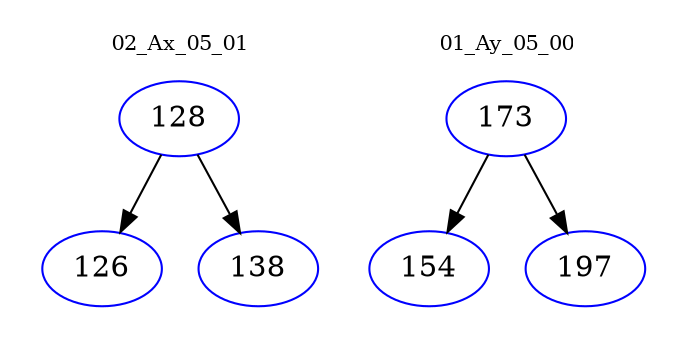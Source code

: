 digraph{
subgraph cluster_0 {
color = white
label = "02_Ax_05_01";
fontsize=10;
T0_128 [label="128", color="blue"]
T0_128 -> T0_126 [color="black"]
T0_126 [label="126", color="blue"]
T0_128 -> T0_138 [color="black"]
T0_138 [label="138", color="blue"]
}
subgraph cluster_1 {
color = white
label = "01_Ay_05_00";
fontsize=10;
T1_173 [label="173", color="blue"]
T1_173 -> T1_154 [color="black"]
T1_154 [label="154", color="blue"]
T1_173 -> T1_197 [color="black"]
T1_197 [label="197", color="blue"]
}
}
